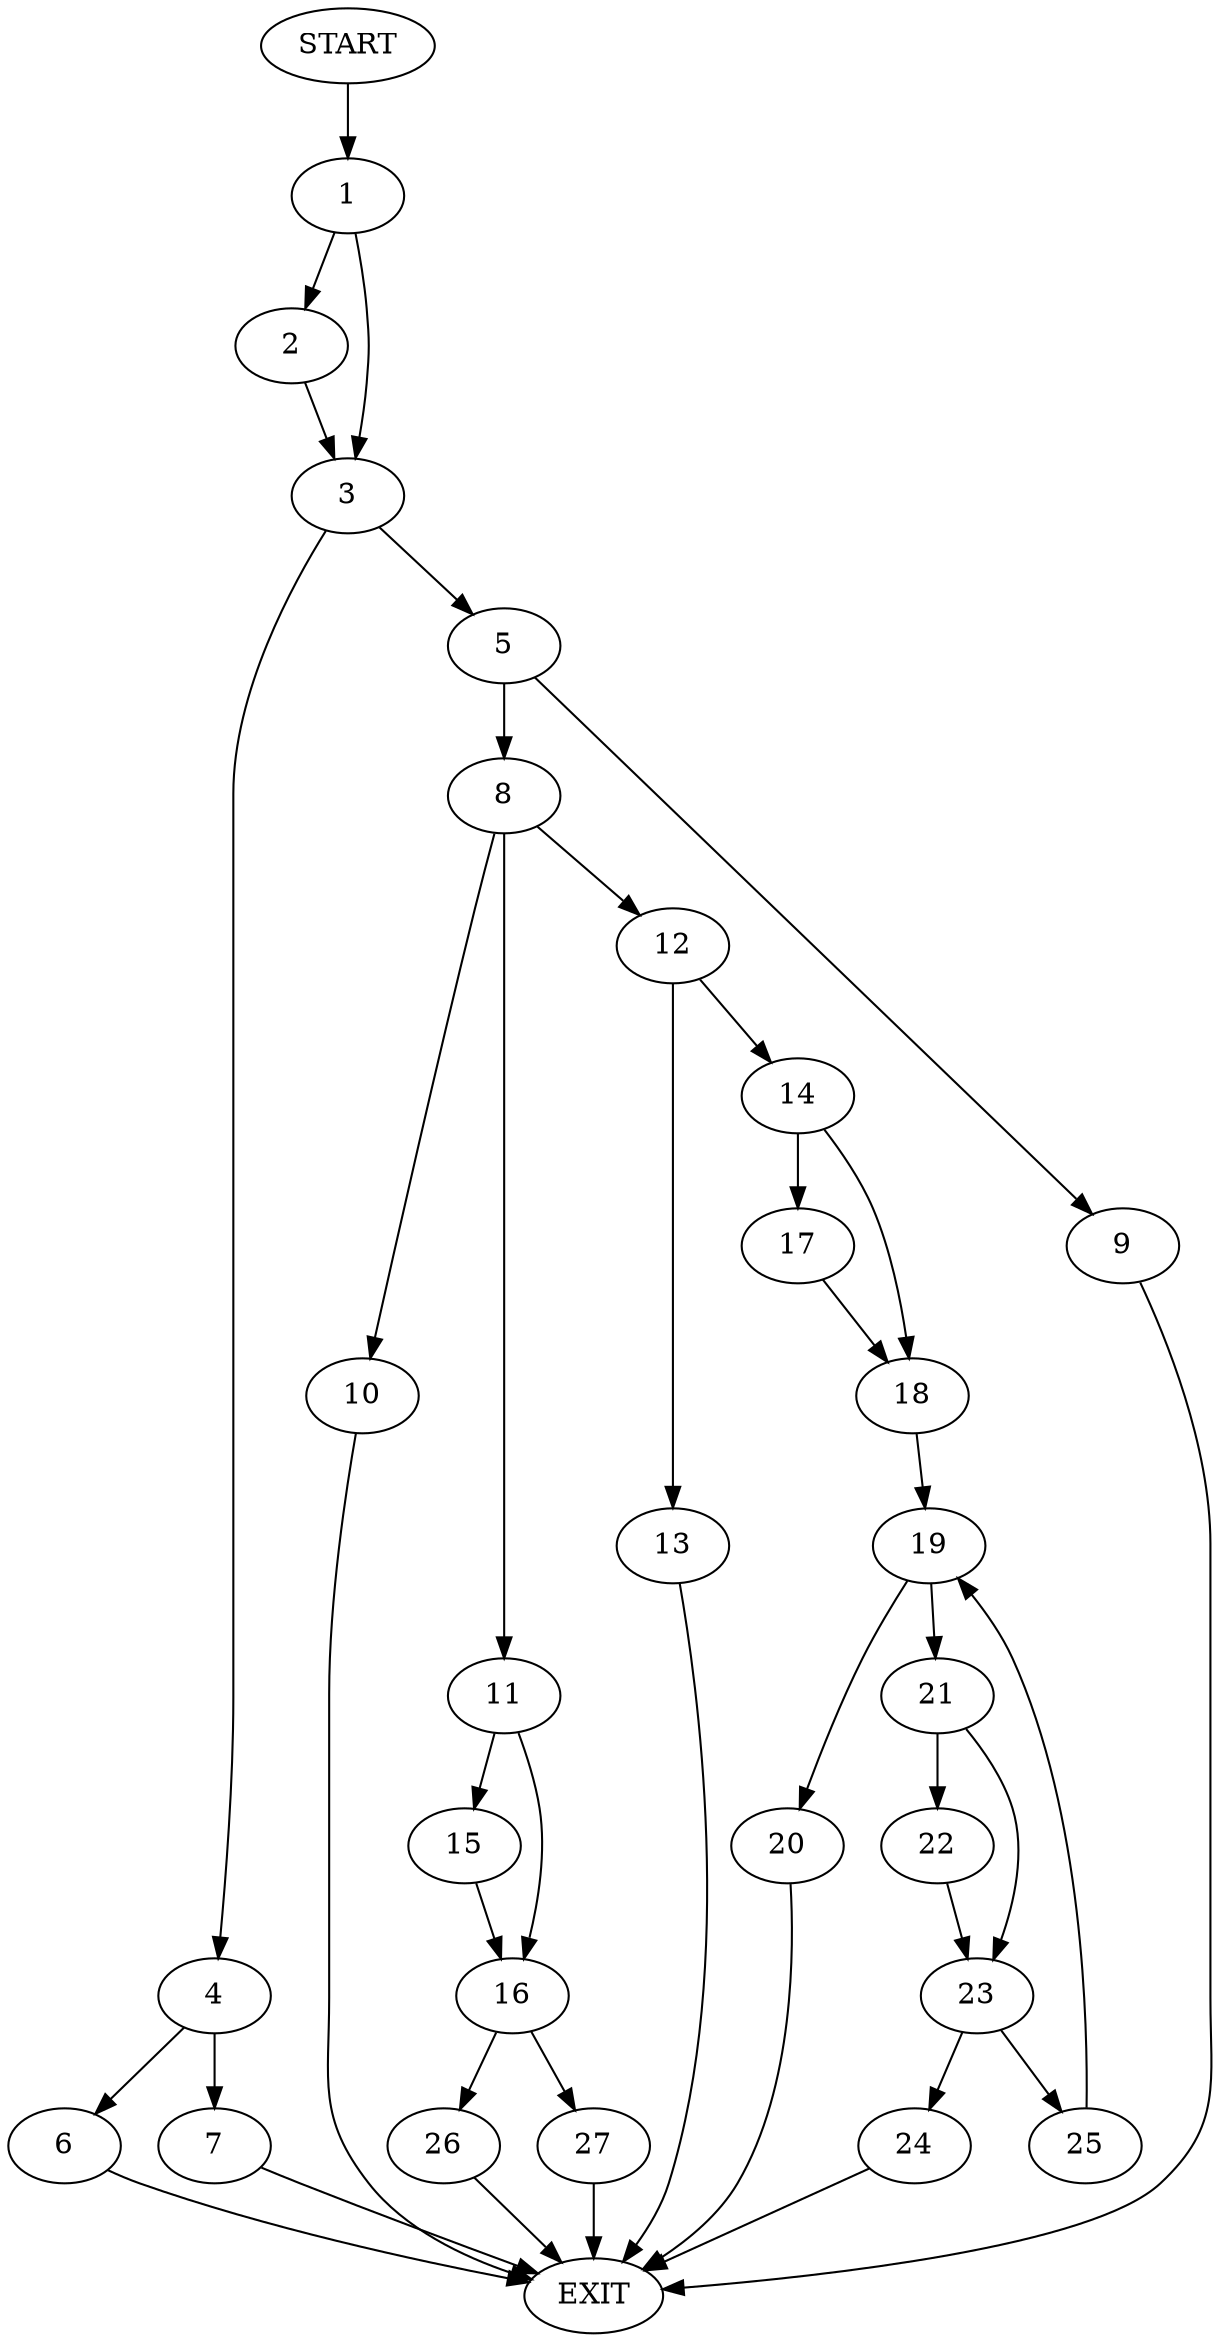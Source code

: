 digraph {
0 [label="START"]
28 [label="EXIT"]
0 -> 1
1 -> 2
1 -> 3
2 -> 3
3 -> 4
3 -> 5
4 -> 6
4 -> 7
5 -> 8
5 -> 9
6 -> 28
7 -> 28
8 -> 10
8 -> 11
8 -> 12
9 -> 28
12 -> 13
12 -> 14
11 -> 15
11 -> 16
10 -> 28
14 -> 17
14 -> 18
13 -> 28
17 -> 18
18 -> 19
19 -> 20
19 -> 21
20 -> 28
21 -> 22
21 -> 23
22 -> 23
23 -> 24
23 -> 25
25 -> 19
24 -> 28
15 -> 16
16 -> 26
16 -> 27
26 -> 28
27 -> 28
}
